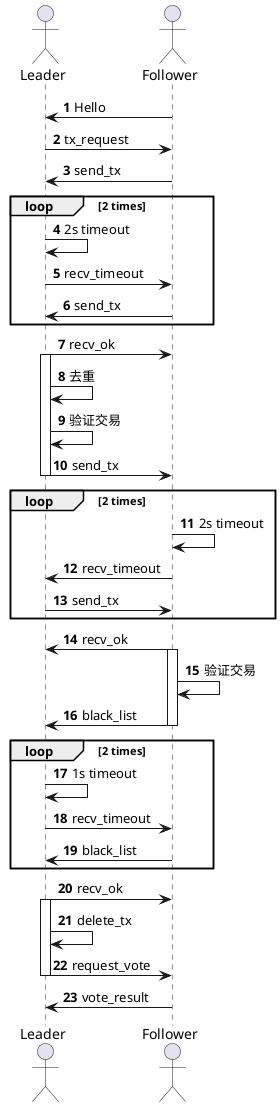 @startuml

actor Leader
actor Follower
autonumber
Follower->Leader:   Hello
Leader->Follower:   tx_request
Follower->Leader:   send_tx
loop 2 times
    Leader->Leader:     2s timeout
    Leader->Follower:   recv_timeout
    Follower->Leader:   send_tx
end
Leader->Follower:   recv_ok

activate Leader
Leader->Leader:     去重
Leader->Leader:     验证交易
Leader->Follower:   send_tx
deactivate Leader

loop 2 times
    Follower->Follower: 2s timeout
    Follower->Leader:   recv_timeout
    Leader->Follower:   send_tx
end
Follower->Leader:   recv_ok
activate Follower
Follower->Follower: 验证交易
Follower->Leader:   black_list
deactivate Follower

loop 2 times
    Leader->Leader:     1s timeout
    Leader->Follower:   recv_timeout
    Follower->Leader:   black_list
end

Leader->Follower:   recv_ok
activate Leader
Leader->Leader:     delete_tx
Leader->Follower:   request_vote
deactivate Leader
Follower->Leader:   vote_result


@enduml